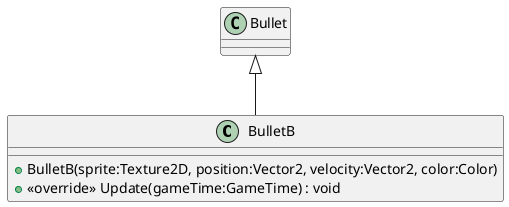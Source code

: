 @startuml
class BulletB {
    + BulletB(sprite:Texture2D, position:Vector2, velocity:Vector2, color:Color)
    + <<override>> Update(gameTime:GameTime) : void
}
Bullet <|-- BulletB
@enduml
